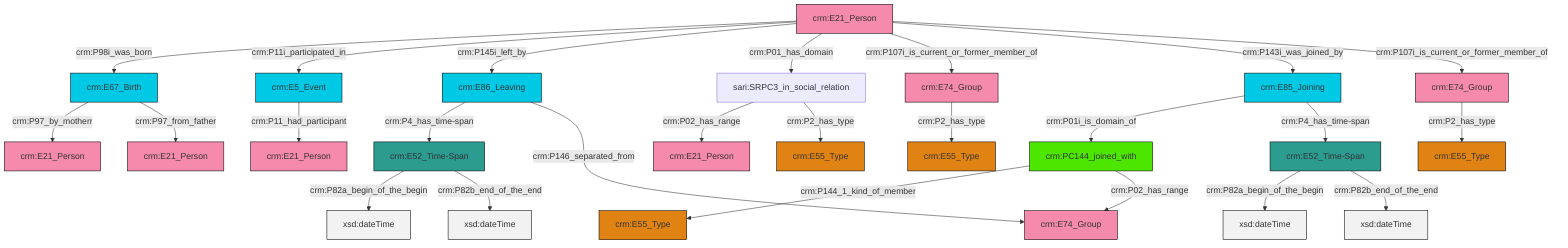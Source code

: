 graph TD
classDef Literal fill:#f2f2f2,stroke:#000000;
classDef CRM_Entity fill:#FFFFFF,stroke:#000000;
classDef Temporal_Entity fill:#00C9E6, stroke:#000000;
classDef Type fill:#E18312, stroke:#000000;
classDef Time-Span fill:#2C9C91, stroke:#000000;
classDef Appellation fill:#FFEB7F, stroke:#000000;
classDef Place fill:#008836, stroke:#000000;
classDef Persistent_Item fill:#B266B2, stroke:#000000;
classDef Conceptual_Object fill:#FFD700, stroke:#000000;
classDef Physical_Thing fill:#D2B48C, stroke:#000000;
classDef Actor fill:#f58aad, stroke:#000000;
classDef PC_Classes fill:#4ce600, stroke:#000000;
classDef Multi fill:#cccccc,stroke:#000000;

4["crm:E85_Joining"]:::Temporal_Entity -->|crm:P01i_is_domain_of| 2["crm:PC144_joined_with"]:::PC_Classes
2["crm:PC144_joined_with"]:::PC_Classes -->|crm:P144_1_kind_of_member| 7["crm:E55_Type"]:::Type
12["crm:E86_Leaving"]:::Temporal_Entity -->|crm:P4_has_time-span| 13["crm:E52_Time-Span"]:::Time-Span
10["sari:SRPC3_in_social_relation"]:::Default -->|crm:P02_has_range| 8["crm:E21_Person"]:::Actor
16["crm:E21_Person"]:::Actor -->|crm:P98i_was_born| 17["crm:E67_Birth"]:::Temporal_Entity
16["crm:E21_Person"]:::Actor -->|crm:P11i_participated_in| 18["crm:E5_Event"]:::Temporal_Entity
18["crm:E5_Event"]:::Temporal_Entity -->|crm:P11_had_participant| 5["crm:E21_Person"]:::Actor
16["crm:E21_Person"]:::Actor -->|crm:P145i_left_by| 12["crm:E86_Leaving"]:::Temporal_Entity
16["crm:E21_Person"]:::Actor -->|crm:P01_has_domain| 10["sari:SRPC3_in_social_relation"]:::Default
2["crm:PC144_joined_with"]:::PC_Classes -->|crm:P02_has_range| 28["crm:E74_Group"]:::Actor
16["crm:E21_Person"]:::Actor -->|crm:P107i_is_current_or_former_member_of| 29["crm:E74_Group"]:::Actor
0["crm:E52_Time-Span"]:::Time-Span -->|crm:P82a_begin_of_the_begin| 31[xsd:dateTime]:::Literal
29["crm:E74_Group"]:::Actor -->|crm:P2_has_type| 14["crm:E55_Type"]:::Type
13["crm:E52_Time-Span"]:::Time-Span -->|crm:P82a_begin_of_the_begin| 32[xsd:dateTime]:::Literal
26["crm:E74_Group"]:::Actor -->|crm:P2_has_type| 22["crm:E55_Type"]:::Type
4["crm:E85_Joining"]:::Temporal_Entity -->|crm:P4_has_time-span| 0["crm:E52_Time-Span"]:::Time-Span
17["crm:E67_Birth"]:::Temporal_Entity -->|crm:P97_by_motherr| 24["crm:E21_Person"]:::Actor
16["crm:E21_Person"]:::Actor -->|crm:P143i_was_joined_by| 4["crm:E85_Joining"]:::Temporal_Entity
13["crm:E52_Time-Span"]:::Time-Span -->|crm:P82b_end_of_the_end| 39[xsd:dateTime]:::Literal
0["crm:E52_Time-Span"]:::Time-Span -->|crm:P82b_end_of_the_end| 40[xsd:dateTime]:::Literal
16["crm:E21_Person"]:::Actor -->|crm:P107i_is_current_or_former_member_of| 26["crm:E74_Group"]:::Actor
12["crm:E86_Leaving"]:::Temporal_Entity -->|crm:P146_separated_from| 28["crm:E74_Group"]:::Actor
10["sari:SRPC3_in_social_relation"]:::Default -->|crm:P2_has_type| 42["crm:E55_Type"]:::Type
17["crm:E67_Birth"]:::Temporal_Entity -->|crm:P97_from_father| 20["crm:E21_Person"]:::Actor
